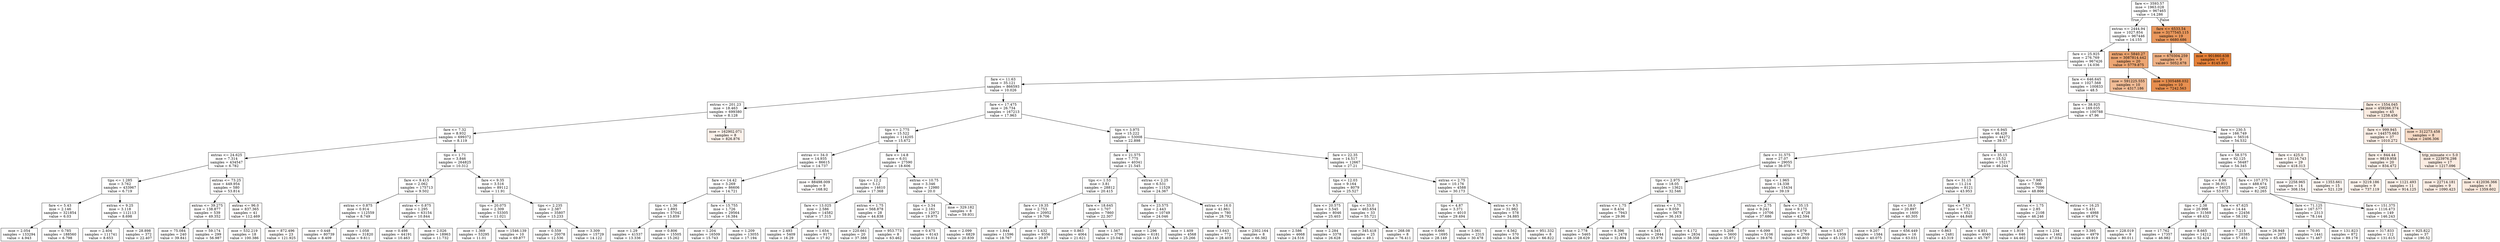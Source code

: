 digraph Tree {
node [shape=box, style="filled", color="black"] ;
0 [label="fare <= 3593.57\nmse = 1963.028\nsamples = 967465\nvalue = 14.286", fillcolor="#ffffff"] ;
1 [label="extras <= 2444.94\nmse = 1027.854\nsamples = 967446\nvalue = 14.155", fillcolor="#ffffff"] ;
0 -> 1 [labeldistance=2.5, labelangle=45, headlabel="True"] ;
2 [label="fare <= 25.925\nmse = 276.769\nsamples = 967426\nvalue = 14.036", fillcolor="#ffffff"] ;
1 -> 2 ;
3 [label="fare <= 11.63\nmse = 35.121\nsamples = 866593\nvalue = 10.026", fillcolor="#ffffff"] ;
2 -> 3 ;
4 [label="extras <= 201.23\nmse = 18.463\nsamples = 699380\nvalue = 8.128", fillcolor="#ffffff"] ;
3 -> 4 ;
5 [label="fare <= 7.32\nmse = 8.932\nsamples = 699372\nvalue = 8.119", fillcolor="#ffffff"] ;
4 -> 5 ;
6 [label="extras <= 24.625\nmse = 7.314\nsamples = 434547\nvalue = 6.782", fillcolor="#ffffff"] ;
5 -> 6 ;
7 [label="tips <= 1.285\nmse = 3.762\nsamples = 433967\nvalue = 6.719", fillcolor="#ffffff"] ;
6 -> 7 ;
8 [label="fare <= 5.43\nmse = 2.146\nsamples = 321854\nvalue = 6.03", fillcolor="#ffffff"] ;
7 -> 8 ;
9 [label="mse = 2.054\nsamples = 133294\nvalue = 4.943", fillcolor="#ffffff"] ;
8 -> 9 ;
10 [label="mse = 0.785\nsamples = 188560\nvalue = 6.798", fillcolor="#ffffff"] ;
8 -> 10 ;
11 [label="extras <= 9.25\nmse = 3.118\nsamples = 112113\nvalue = 8.698", fillcolor="#ffffff"] ;
7 -> 11 ;
12 [label="mse = 2.404\nsamples = 111741\nvalue = 8.653", fillcolor="#ffffff"] ;
11 -> 12 ;
13 [label="mse = 28.898\nsamples = 372\nvalue = 22.407", fillcolor="#ffffff"] ;
11 -> 13 ;
14 [label="extras <= 73.25\nmse = 449.954\nsamples = 580\nvalue = 53.814", fillcolor="#fffefe"] ;
6 -> 14 ;
15 [label="extras <= 39.275\nmse = 138.877\nsamples = 539\nvalue = 49.352", fillcolor="#fffefe"] ;
14 -> 15 ;
16 [label="mse = 75.084\nsamples = 240\nvalue = 39.841", fillcolor="#fffefe"] ;
15 -> 16 ;
17 [label="mse = 59.174\nsamples = 299\nvalue = 56.987", fillcolor="#fffefe"] ;
15 -> 17 ;
18 [label="extras <= 96.0\nmse = 837.365\nsamples = 41\nvalue = 112.469", fillcolor="#fffdfc"] ;
14 -> 18 ;
19 [label="mse = 532.219\nsamples = 18\nvalue = 100.386", fillcolor="#fffefd"] ;
18 -> 19 ;
20 [label="mse = 872.496\nsamples = 23\nvalue = 121.925", fillcolor="#fffdfc"] ;
18 -> 20 ;
21 [label="tips <= 1.71\nmse = 3.846\nsamples = 264825\nvalue = 10.312", fillcolor="#ffffff"] ;
5 -> 21 ;
22 [label="fare <= 9.415\nmse = 2.062\nsamples = 175713\nvalue = 9.502", fillcolor="#ffffff"] ;
21 -> 22 ;
23 [label="extras <= 0.875\nmse = 0.914\nsamples = 112559\nvalue = 8.749", fillcolor="#ffffff"] ;
22 -> 23 ;
24 [label="mse = 0.448\nsamples = 80739\nvalue = 8.409", fillcolor="#ffffff"] ;
23 -> 24 ;
25 [label="mse = 1.058\nsamples = 31820\nvalue = 9.611", fillcolor="#ffffff"] ;
23 -> 25 ;
26 [label="extras <= 0.875\nmse = 1.295\nsamples = 63154\nvalue = 10.844", fillcolor="#ffffff"] ;
22 -> 26 ;
27 [label="mse = 0.498\nsamples = 44191\nvalue = 10.463", fillcolor="#ffffff"] ;
26 -> 27 ;
28 [label="mse = 2.026\nsamples = 18963\nvalue = 11.732", fillcolor="#ffffff"] ;
26 -> 28 ;
29 [label="fare <= 9.35\nmse = 3.516\nsamples = 89112\nvalue = 11.91", fillcolor="#ffffff"] ;
21 -> 29 ;
30 [label="tips <= 20.075\nmse = 2.309\nsamples = 53305\nvalue = 11.021", fillcolor="#ffffff"] ;
29 -> 30 ;
31 [label="mse = 1.369\nsamples = 53295\nvalue = 11.01", fillcolor="#ffffff"] ;
30 -> 31 ;
32 [label="mse = 1546.139\nsamples = 10\nvalue = 69.877", fillcolor="#fffefd"] ;
30 -> 32 ;
33 [label="tips <= 2.235\nmse = 2.387\nsamples = 35807\nvalue = 13.233", fillcolor="#ffffff"] ;
29 -> 33 ;
34 [label="mse = 0.559\nsamples = 20078\nvalue = 12.536", fillcolor="#ffffff"] ;
33 -> 34 ;
35 [label="mse = 3.309\nsamples = 15729\nvalue = 14.122", fillcolor="#ffffff"] ;
33 -> 35 ;
36 [label="mse = 162902.071\nsamples = 8\nvalue = 826.876", fillcolor="#fcf2eb"] ;
4 -> 36 ;
37 [label="fare <= 17.475\nmse = 26.734\nsamples = 167213\nvalue = 17.963", fillcolor="#ffffff"] ;
3 -> 37 ;
38 [label="tips <= 2.775\nmse = 15.522\nsamples = 114205\nvalue = 15.672", fillcolor="#ffffff"] ;
37 -> 38 ;
39 [label="extras <= 34.0\nmse = 14.935\nsamples = 86615\nvalue = 14.737", fillcolor="#ffffff"] ;
38 -> 39 ;
40 [label="fare <= 14.42\nmse = 3.269\nsamples = 86606\nvalue = 14.721", fillcolor="#ffffff"] ;
39 -> 40 ;
41 [label="tips <= 1.36\nmse = 1.893\nsamples = 57042\nvalue = 13.859", fillcolor="#ffffff"] ;
40 -> 41 ;
42 [label="mse = 1.29\nsamples = 41537\nvalue = 13.336", fillcolor="#ffffff"] ;
41 -> 42 ;
43 [label="mse = 0.806\nsamples = 15505\nvalue = 15.262", fillcolor="#ffffff"] ;
41 -> 43 ;
44 [label="fare <= 15.755\nmse = 1.726\nsamples = 29564\nvalue = 16.384", fillcolor="#ffffff"] ;
40 -> 44 ;
45 [label="mse = 1.204\nsamples = 16509\nvalue = 15.743", fillcolor="#ffffff"] ;
44 -> 45 ;
46 [label="mse = 1.209\nsamples = 13055\nvalue = 17.194", fillcolor="#ffffff"] ;
44 -> 46 ;
47 [label="mse = 88498.009\nsamples = 9\nvalue = 168.92", fillcolor="#fefcfb"] ;
39 -> 47 ;
48 [label="fare <= 14.8\nmse = 6.01\nsamples = 27590\nvalue = 18.606", fillcolor="#ffffff"] ;
38 -> 48 ;
49 [label="tips <= 12.2\nmse = 5.12\nsamples = 14610\nvalue = 17.368", fillcolor="#ffffff"] ;
48 -> 49 ;
50 [label="fare <= 13.025\nmse = 2.586\nsamples = 14582\nvalue = 17.315", fillcolor="#ffffff"] ;
49 -> 50 ;
51 [label="mse = 2.493\nsamples = 5409\nvalue = 16.29", fillcolor="#ffffff"] ;
50 -> 51 ;
52 [label="mse = 1.654\nsamples = 9173\nvalue = 17.92", fillcolor="#ffffff"] ;
50 -> 52 ;
53 [label="extras <= 1.75\nmse = 568.878\nsamples = 28\nvalue = 44.838", fillcolor="#fffefe"] ;
49 -> 53 ;
54 [label="mse = 220.661\nsamples = 20\nvalue = 37.388", fillcolor="#fffefe"] ;
53 -> 54 ;
55 [label="mse = 953.773\nsamples = 8\nvalue = 63.462", fillcolor="#fffefe"] ;
53 -> 55 ;
56 [label="extras <= 10.75\nmse = 3.346\nsamples = 12980\nvalue = 20.0", fillcolor="#ffffff"] ;
48 -> 56 ;
57 [label="tips <= 3.34\nmse = 2.161\nsamples = 12972\nvalue = 19.975", fillcolor="#ffffff"] ;
56 -> 57 ;
58 [label="mse = 0.475\nsamples = 6143\nvalue = 19.014", fillcolor="#ffffff"] ;
57 -> 58 ;
59 [label="mse = 2.099\nsamples = 6829\nvalue = 20.839", fillcolor="#ffffff"] ;
57 -> 59 ;
60 [label="mse = 329.182\nsamples = 8\nvalue = 59.931", fillcolor="#fffefe"] ;
56 -> 60 ;
61 [label="tips <= 3.975\nmse = 15.222\nsamples = 53008\nvalue = 22.898", fillcolor="#ffffff"] ;
37 -> 61 ;
62 [label="fare <= 21.575\nmse = 7.775\nsamples = 40341\nvalue = 21.545", fillcolor="#ffffff"] ;
61 -> 62 ;
63 [label="tips <= 1.53\nmse = 3.81\nsamples = 28812\nvalue = 20.415", fillcolor="#ffffff"] ;
62 -> 63 ;
64 [label="fare <= 19.35\nmse = 2.753\nsamples = 20952\nvalue = 19.706", fillcolor="#ffffff"] ;
63 -> 64 ;
65 [label="mse = 1.844\nsamples = 11596\nvalue = 18.767", fillcolor="#ffffff"] ;
64 -> 65 ;
66 [label="mse = 1.432\nsamples = 9356\nvalue = 20.87", fillcolor="#ffffff"] ;
64 -> 66 ;
67 [label="fare <= 18.645\nmse = 1.707\nsamples = 7860\nvalue = 22.307", fillcolor="#ffffff"] ;
63 -> 67 ;
68 [label="mse = 0.863\nsamples = 4064\nvalue = 21.621", fillcolor="#ffffff"] ;
67 -> 68 ;
69 [label="mse = 1.567\nsamples = 3796\nvalue = 23.042", fillcolor="#ffffff"] ;
67 -> 69 ;
70 [label="extras <= 2.25\nmse = 6.531\nsamples = 11529\nvalue = 24.367", fillcolor="#ffffff"] ;
62 -> 70 ;
71 [label="fare <= 23.575\nmse = 2.443\nsamples = 10749\nvalue = 24.046", fillcolor="#ffffff"] ;
70 -> 71 ;
72 [label="mse = 1.296\nsamples = 6181\nvalue = 23.145", fillcolor="#ffffff"] ;
71 -> 72 ;
73 [label="mse = 1.409\nsamples = 4568\nvalue = 25.266", fillcolor="#ffffff"] ;
71 -> 73 ;
74 [label="extras <= 16.0\nmse = 41.861\nsamples = 780\nvalue = 28.792", fillcolor="#fffffe"] ;
70 -> 74 ;
75 [label="mse = 3.643\nsamples = 772\nvalue = 28.403", fillcolor="#fffffe"] ;
74 -> 75 ;
76 [label="mse = 2302.164\nsamples = 8\nvalue = 66.382", fillcolor="#fffefe"] ;
74 -> 76 ;
77 [label="fare <= 22.35\nmse = 14.517\nsamples = 12667\nvalue = 27.21", fillcolor="#fffffe"] ;
61 -> 77 ;
78 [label="tips <= 12.03\nmse = 9.164\nsamples = 8079\nvalue = 25.527", fillcolor="#fffffe"] ;
77 -> 78 ;
79 [label="fare <= 20.575\nmse = 3.545\nsamples = 8046\nvalue = 25.403", fillcolor="#ffffff"] ;
78 -> 79 ;
80 [label="mse = 2.586\nsamples = 4668\nvalue = 24.516", fillcolor="#ffffff"] ;
79 -> 80 ;
81 [label="mse = 2.284\nsamples = 3378\nvalue = 26.628", fillcolor="#fffffe"] ;
79 -> 81 ;
82 [label="tips <= 33.0\nmse = 463.654\nsamples = 33\nvalue = 55.721", fillcolor="#fffefe"] ;
78 -> 82 ;
83 [label="mse = 345.418\nsamples = 25\nvalue = 49.1", fillcolor="#fffefe"] ;
82 -> 83 ;
84 [label="mse = 268.08\nsamples = 8\nvalue = 76.411", fillcolor="#fffefd"] ;
82 -> 84 ;
85 [label="extras <= 2.75\nmse = 10.176\nsamples = 4588\nvalue = 30.173", fillcolor="#fffffe"] ;
77 -> 85 ;
86 [label="tips <= 4.87\nmse = 3.371\nsamples = 4010\nvalue = 29.494", fillcolor="#fffffe"] ;
85 -> 86 ;
87 [label="mse = 0.666\nsamples = 1695\nvalue = 28.149", fillcolor="#fffffe"] ;
86 -> 87 ;
88 [label="mse = 3.061\nsamples = 2315\nvalue = 30.478", fillcolor="#fffffe"] ;
86 -> 88 ;
89 [label="extras <= 9.5\nmse = 31.982\nsamples = 578\nvalue = 34.885", fillcolor="#fffffe"] ;
85 -> 89 ;
90 [label="mse = 4.562\nsamples = 570\nvalue = 34.436", fillcolor="#fffffe"] ;
89 -> 90 ;
91 [label="mse = 951.332\nsamples = 8\nvalue = 66.822", fillcolor="#fffefd"] ;
89 -> 91 ;
92 [label="fare <= 646.645\nmse = 1027.568\nsamples = 100833\nvalue = 48.5", fillcolor="#fffefe"] ;
2 -> 92 ;
93 [label="fare <= 38.925\nmse = 169.035\nsamples = 100788\nvalue = 47.96", fillcolor="#fffefe"] ;
92 -> 93 ;
94 [label="tips <= 6.945\nmse = 46.428\nsamples = 44272\nvalue = 39.57", fillcolor="#fffefe"] ;
93 -> 94 ;
95 [label="fare <= 31.575\nmse = 27.07\nsamples = 29055\nvalue = 36.075", fillcolor="#fffffe"] ;
94 -> 95 ;
96 [label="tips <= 2.975\nmse = 18.05\nsamples = 13621\nvalue = 32.546", fillcolor="#fffffe"] ;
95 -> 96 ;
97 [label="extras <= 1.75\nmse = 8.434\nsamples = 7943\nvalue = 29.96", fillcolor="#fffffe"] ;
96 -> 97 ;
98 [label="mse = 2.778\nsamples = 5465\nvalue = 28.629", fillcolor="#fffffe"] ;
97 -> 98 ;
99 [label="mse = 8.396\nsamples = 2478\nvalue = 32.894", fillcolor="#fffffe"] ;
97 -> 99 ;
100 [label="extras <= 1.75\nmse = 9.059\nsamples = 5678\nvalue = 36.163", fillcolor="#fffffe"] ;
96 -> 100 ;
101 [label="mse = 4.345\nsamples = 2844\nvalue = 33.976", fillcolor="#fffffe"] ;
100 -> 101 ;
102 [label="mse = 4.172\nsamples = 2834\nvalue = 38.358", fillcolor="#fffefe"] ;
100 -> 102 ;
103 [label="tips <= 1.965\nmse = 14.338\nsamples = 15434\nvalue = 39.19", fillcolor="#fffefe"] ;
95 -> 103 ;
104 [label="extras <= 2.75\nmse = 9.241\nsamples = 10706\nvalue = 37.686", fillcolor="#fffefe"] ;
103 -> 104 ;
105 [label="mse = 5.208\nsamples = 5600\nvalue = 35.872", fillcolor="#fffffe"] ;
104 -> 105 ;
106 [label="mse = 6.099\nsamples = 5106\nvalue = 39.676", fillcolor="#fffefe"] ;
104 -> 106 ;
107 [label="fare <= 35.15\nmse = 9.175\nsamples = 4728\nvalue = 42.594", fillcolor="#fffefe"] ;
103 -> 107 ;
108 [label="mse = 4.079\nsamples = 2769\nvalue = 40.803", fillcolor="#fffefe"] ;
107 -> 108 ;
109 [label="mse = 5.437\nsamples = 1959\nvalue = 45.125", fillcolor="#fffefe"] ;
107 -> 109 ;
110 [label="fare <= 35.15\nmse = 15.52\nsamples = 15217\nvalue = 46.244", fillcolor="#fffefe"] ;
94 -> 110 ;
111 [label="fare <= 31.15\nmse = 11.214\nsamples = 8121\nvalue = 43.953", fillcolor="#fffefe"] ;
110 -> 111 ;
112 [label="tips <= 18.0\nmse = 20.897\nsamples = 1600\nvalue = 40.305", fillcolor="#fffefe"] ;
111 -> 112 ;
113 [label="mse = 9.207\nsamples = 1584\nvalue = 40.075", fillcolor="#fffefe"] ;
112 -> 113 ;
114 [label="mse = 656.449\nsamples = 16\nvalue = 63.031", fillcolor="#fffefe"] ;
112 -> 114 ;
115 [label="tips <= 7.43\nmse = 4.771\nsamples = 6521\nvalue = 44.848", fillcolor="#fffefe"] ;
111 -> 115 ;
116 [label="mse = 0.863\nsamples = 2481\nvalue = 43.319", fillcolor="#fffefe"] ;
115 -> 116 ;
117 [label="mse = 4.851\nsamples = 4040\nvalue = 45.787", fillcolor="#fffefe"] ;
115 -> 117 ;
118 [label="tips <= 7.985\nmse = 7.566\nsamples = 7096\nvalue = 48.866", fillcolor="#fffefe"] ;
110 -> 118 ;
119 [label="extras <= 1.75\nmse = 2.85\nsamples = 2108\nvalue = 46.246", fillcolor="#fffefe"] ;
118 -> 119 ;
120 [label="mse = 1.919\nsamples = 646\nvalue = 44.462", fillcolor="#fffefe"] ;
119 -> 120 ;
121 [label="mse = 1.234\nsamples = 1462\nvalue = 47.034", fillcolor="#fffefe"] ;
119 -> 121 ;
122 [label="extras <= 16.25\nmse = 5.431\nsamples = 4988\nvalue = 49.974", fillcolor="#fffefe"] ;
118 -> 122 ;
123 [label="mse = 3.395\nsamples = 4979\nvalue = 49.919", fillcolor="#fffefe"] ;
122 -> 123 ;
124 [label="mse = 228.019\nsamples = 9\nvalue = 80.011", fillcolor="#fffefd"] ;
122 -> 124 ;
125 [label="fare <= 230.5\nmse = 166.749\nsamples = 56516\nvalue = 54.532", fillcolor="#fffefe"] ;
93 -> 125 ;
126 [label="fare <= 58.575\nmse = 92.125\nsamples = 56487\nvalue = 54.345", fillcolor="#fffefe"] ;
125 -> 126 ;
127 [label="tips <= 8.96\nmse = 36.911\nsamples = 54025\nvalue = 53.073", fillcolor="#fffefe"] ;
126 -> 127 ;
128 [label="tips <= 2.38\nmse = 20.998\nsamples = 31569\nvalue = 49.432", fillcolor="#fffefe"] ;
127 -> 128 ;
129 [label="mse = 17.762\nsamples = 17357\nvalue = 46.982", fillcolor="#fffefe"] ;
128 -> 129 ;
130 [label="mse = 8.665\nsamples = 14212\nvalue = 52.424", fillcolor="#fffefe"] ;
128 -> 130 ;
131 [label="fare <= 47.625\nmse = 14.44\nsamples = 22456\nvalue = 58.192", fillcolor="#fffefe"] ;
127 -> 131 ;
132 [label="mse = 7.215\nsamples = 20385\nvalue = 57.451", fillcolor="#fffefe"] ;
131 -> 132 ;
133 [label="mse = 26.948\nsamples = 2071\nvalue = 65.486", fillcolor="#fffefe"] ;
131 -> 133 ;
134 [label="fare <= 107.375\nmse = 488.674\nsamples = 2462\nvalue = 82.265", fillcolor="#fffefd"] ;
126 -> 134 ;
135 [label="fare <= 71.125\nmse = 167.577\nsamples = 2313\nvalue = 78.144", fillcolor="#fffefd"] ;
134 -> 135 ;
136 [label="mse = 70.95\nsamples = 1441\nvalue = 71.467", fillcolor="#fffefd"] ;
135 -> 136 ;
137 [label="mse = 131.823\nsamples = 872\nvalue = 89.178", fillcolor="#fffefd"] ;
135 -> 137 ;
138 [label="fare <= 151.375\nmse = 1116.473\nsamples = 149\nvalue = 146.243", fillcolor="#fffdfc"] ;
134 -> 138 ;
139 [label="mse = 317.833\nsamples = 112\nvalue = 131.615", fillcolor="#fffdfc"] ;
138 -> 139 ;
140 [label="mse = 925.822\nsamples = 37\nvalue = 190.52", fillcolor="#fefcfa"] ;
138 -> 140 ;
141 [label="fare <= 425.0\nmse = 13116.743\nsamples = 29\nvalue = 418.313", fillcolor="#fef9f5"] ;
125 -> 141 ;
142 [label="mse = 2258.965\nsamples = 14\nvalue = 308.154", fillcolor="#fefaf8"] ;
141 -> 142 ;
143 [label="mse = 1353.661\nsamples = 15\nvalue = 521.129", fillcolor="#fdf7f2"] ;
141 -> 143 ;
144 [label="fare <= 1554.045\nmse = 459266.374\nsamples = 45\nvalue = 1258.456", fillcolor="#fbece1"] ;
92 -> 144 ;
145 [label="fare <= 999.945\nmse = 144575.663\nsamples = 37\nvalue = 1010.272", fillcolor="#fcefe7"] ;
144 -> 145 ;
146 [label="fare <= 844.44\nmse = 9819.958\nsamples = 20\nvalue = 834.472", fillcolor="#fcf2eb"] ;
145 -> 146 ;
147 [label="mse = 3219.186\nsamples = 9\nvalue = 737.119", fillcolor="#fdf4ed"] ;
146 -> 147 ;
148 [label="mse = 1121.493\nsamples = 11\nvalue = 914.125", fillcolor="#fcf1e9"] ;
146 -> 148 ;
149 [label="trip_minuate <= 5.0\nmse = 223976.298\nsamples = 17\nvalue = 1217.096", fillcolor="#fbece2"] ;
145 -> 149 ;
150 [label="mse = 22714.181\nsamples = 9\nvalue = 1090.423", fillcolor="#fceee5"] ;
149 -> 150 ;
151 [label="mse = 412036.366\nsamples = 8\nvalue = 1359.602", fillcolor="#fbeade"] ;
149 -> 151 ;
152 [label="mse = 312273.458\nsamples = 8\nvalue = 2406.306", fillcolor="#f7dac5"] ;
144 -> 152 ;
153 [label="extras <= 5840.27\nmse = 3087814.442\nsamples = 20\nvalue = 5779.875", fillcolor="#eda673"] ;
1 -> 153 ;
154 [label="mse = 591225.555\nsamples = 10\nvalue = 4317.186", fillcolor="#f1bc96"] ;
153 -> 154 ;
155 [label="mse = 1305488.032\nsamples = 10\nvalue = 7242.563", fillcolor="#e88f4f"] ;
153 -> 155 ;
156 [label="fare <= 6533.54\nmse = 3177545.115\nsamples = 19\nvalue = 6680.686", fillcolor="#ea985d"] ;
0 -> 156 [labeldistance=2.5, labelangle=-45, headlabel="False"] ;
157 [label="mse = 670304.259\nsamples = 9\nvalue = 5052.678", fillcolor="#efb184"] ;
156 -> 157 ;
158 [label="mse = 901860.638\nsamples = 10\nvalue = 8145.893", fillcolor="#e58139"] ;
156 -> 158 ;
}